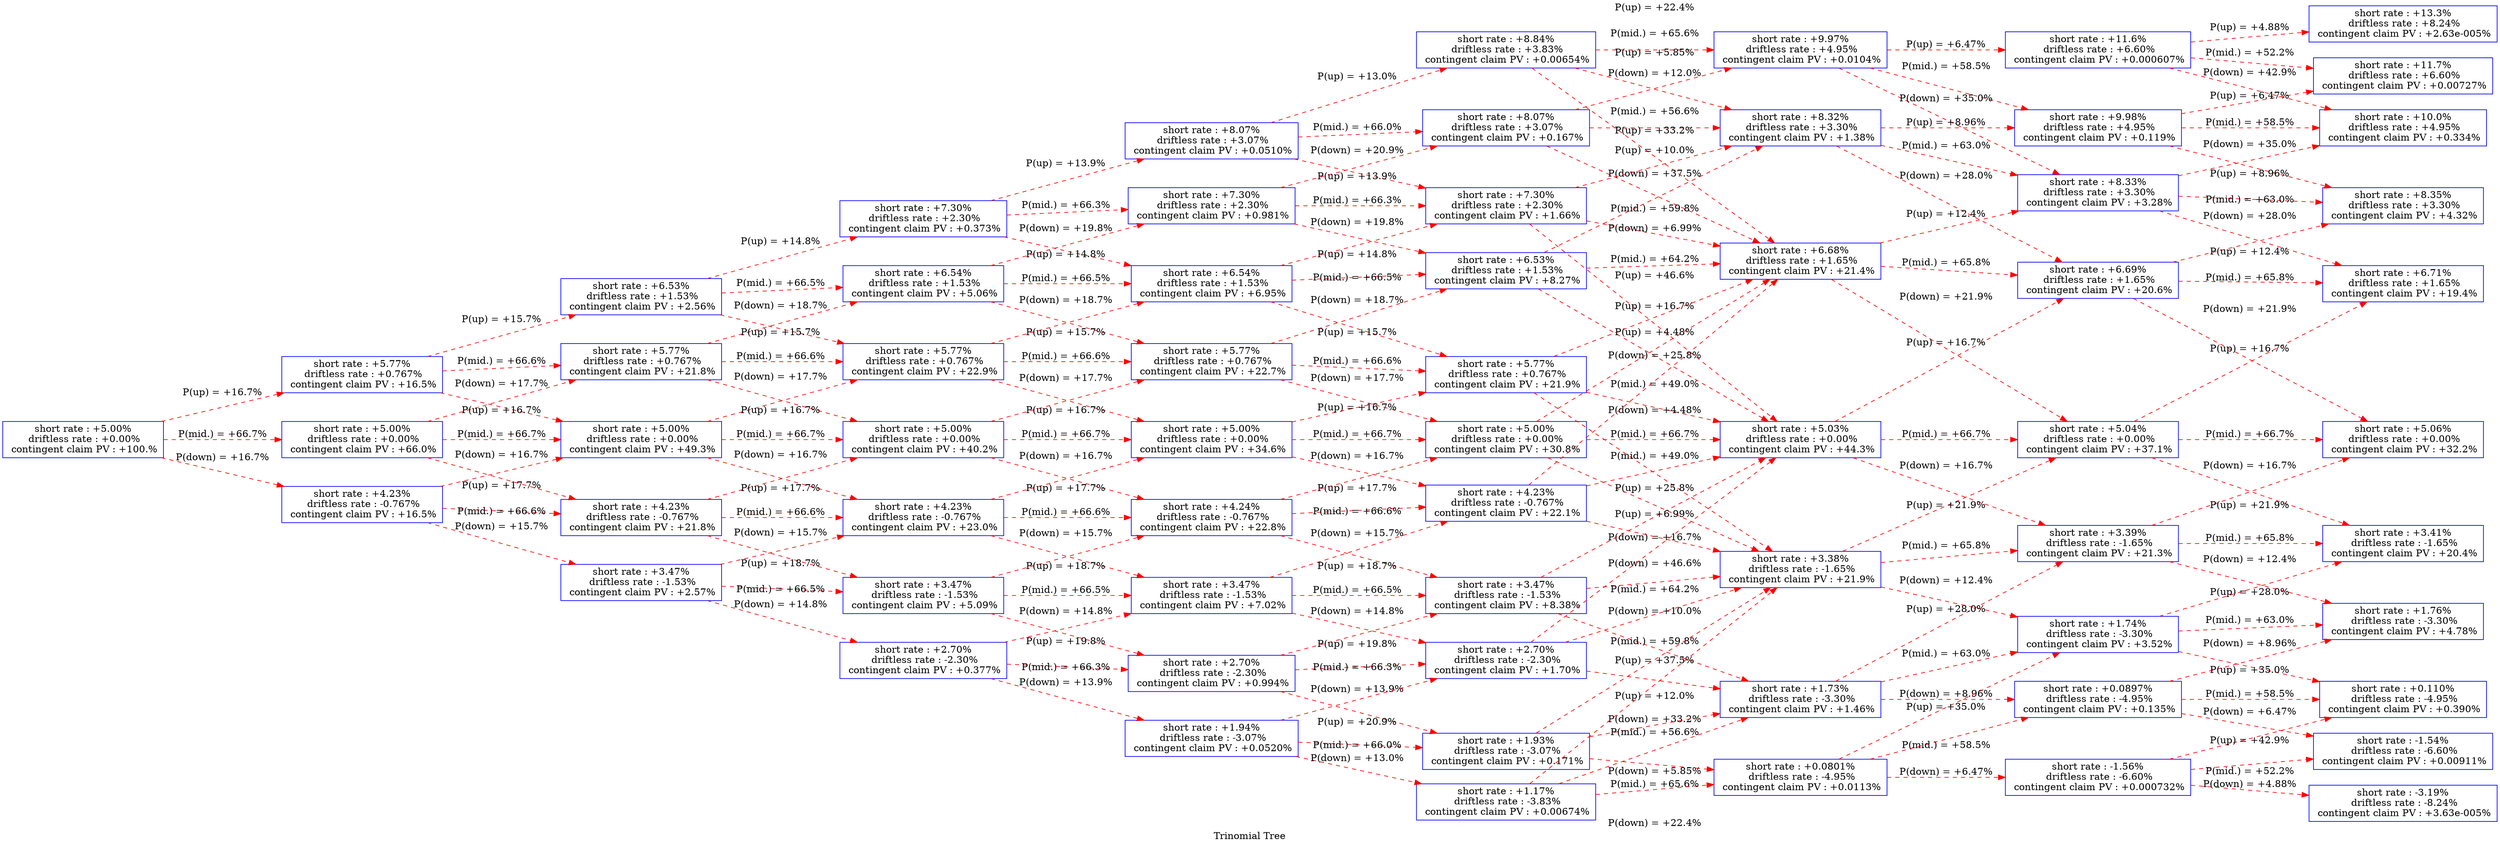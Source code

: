 digraph Tree {
graph [rankdir="LR",splines=false,label="Trinomial Tree"];
node [shape=record,color=blue];
edge [style=dashed,color=red];

n00493998 [label="short rate : +5.00%\n driftless rate : +0.00%\n contingent claim PV : +100.%"];
n00493998 -> n00494048 [label="P(up) = +16.7%"];
n00493998 -> n00493FB0 [label="P(mid.) = +66.7%"];
n00493998 -> n00493F18 [label="P(down) = +16.7%"];

n00494048 [label="short rate : +5.77%\n driftless rate : +0.767%\n contingent claim PV : +16.5%"];
n00494048 -> n00494448 [label="P(up) = +15.7%"];
n00494048 -> n004943B0 [label="P(mid.) = +66.6%"];
n00494048 -> n004942D0 [label="P(down) = +17.7%"];
n00493FB0 [label="short rate : +5.00%\n driftless rate : +0.00%\n contingent claim PV : +66.0%"];
n00493FB0 -> n004943B0 [label="P(up) = +16.7%"];
n00493FB0 -> n004942D0 [label="P(mid.) = +66.7%"];
n00493FB0 -> n00494238 [label="P(down) = +16.7%"];
n00493F18 [label="short rate : +4.23%\n driftless rate : -0.767%\n contingent claim PV : +16.5%"];
n00493F18 -> n004942D0 [label="P(up) = +17.7%"];
n00493F18 -> n00494238 [label="P(mid.) = +66.6%"];
n00493F18 -> n004941A0 [label="P(down) = +15.7%"];

n00494448 [label="short rate : +6.53%\n driftless rate : +1.53%\n contingent claim PV : +2.56%"];
n00494448 -> n00494958 [label="P(up) = +14.8%"];
n00494448 -> n004948C0 [label="P(mid.) = +66.5%"];
n00494448 -> n00494828 [label="P(down) = +18.7%"];
n004943B0 [label="short rate : +5.77%\n driftless rate : +0.767%\n contingent claim PV : +21.8%"];
n004943B0 -> n004948C0 [label="P(up) = +15.7%"];
n004943B0 -> n00494828 [label="P(mid.) = +66.6%"];
n004943B0 -> n00494790 [label="P(down) = +17.7%"];
n004942D0 [label="short rate : +5.00%\n driftless rate : +0.00%\n contingent claim PV : +49.3%"];
n004942D0 -> n00494828 [label="P(up) = +16.7%"];
n004942D0 -> n00494790 [label="P(mid.) = +66.7%"];
n004942D0 -> n004946F8 [label="P(down) = +16.7%"];
n00494238 [label="short rate : +4.23%\n driftless rate : -0.767%\n contingent claim PV : +21.8%"];
n00494238 -> n00494790 [label="P(up) = +17.7%"];
n00494238 -> n004946F8 [label="P(mid.) = +66.6%"];
n00494238 -> n00494660 [label="P(down) = +15.7%"];
n004941A0 [label="short rate : +3.47%\n driftless rate : -1.53%\n contingent claim PV : +2.57%"];
n004941A0 -> n004946F8 [label="P(up) = +18.7%"];
n004941A0 -> n00494660 [label="P(mid.) = +66.5%"];
n004941A0 -> n004945C8 [label="P(down) = +14.8%"];

n00494958 [label="short rate : +7.30%\n driftless rate : +2.30%\n contingent claim PV : +0.373%"];
n00494958 -> n00495018 [label="P(up) = +13.9%"];
n00494958 -> n00494F80 [label="P(mid.) = +66.3%"];
n00494958 -> n00494E88 [label="P(down) = +19.8%"];
n004948C0 [label="short rate : +6.54%\n driftless rate : +1.53%\n contingent claim PV : +5.06%"];
n004948C0 -> n00494F80 [label="P(up) = +14.8%"];
n004948C0 -> n00494E88 [label="P(mid.) = +66.5%"];
n004948C0 -> n00494DF0 [label="P(down) = +18.7%"];
n00494828 [label="short rate : +5.77%\n driftless rate : +0.767%\n contingent claim PV : +22.9%"];
n00494828 -> n00494E88 [label="P(up) = +15.7%"];
n00494828 -> n00494DF0 [label="P(mid.) = +66.6%"];
n00494828 -> n00494D58 [label="P(down) = +17.7%"];
n00494790 [label="short rate : +5.00%\n driftless rate : +0.00%\n contingent claim PV : +40.2%"];
n00494790 -> n00494DF0 [label="P(up) = +16.7%"];
n00494790 -> n00494D58 [label="P(mid.) = +66.7%"];
n00494790 -> n00494C70 [label="P(down) = +16.7%"];
n004946F8 [label="short rate : +4.23%\n driftless rate : -0.767%\n contingent claim PV : +23.0%"];
n004946F8 -> n00494D58 [label="P(up) = +17.7%"];
n004946F8 -> n00494C70 [label="P(mid.) = +66.6%"];
n004946F8 -> n00494BD8 [label="P(down) = +15.7%"];
n00494660 [label="short rate : +3.47%\n driftless rate : -1.53%\n contingent claim PV : +5.09%"];
n00494660 -> n00494C70 [label="P(up) = +18.7%"];
n00494660 -> n00494BD8 [label="P(mid.) = +66.5%"];
n00494660 -> n00494B40 [label="P(down) = +14.8%"];
n004945C8 [label="short rate : +2.70%\n driftless rate : -2.30%\n contingent claim PV : +0.377%"];
n004945C8 -> n00494BD8 [label="P(up) = +19.8%"];
n004945C8 -> n00494B40 [label="P(mid.) = +66.3%"];
n004945C8 -> n00494AA8 [label="P(down) = +13.9%"];

n00495018 [label="short rate : +8.07%\n driftless rate : +3.07%\n contingent claim PV : +0.0510%"];
n00495018 -> n00495750 [label="P(up) = +13.0%"];
n00495018 -> n004956B8 [label="P(mid.) = +66.0%"];
n00495018 -> n00495620 [label="P(down) = +20.9%"];
n00494F80 [label="short rate : +7.30%\n driftless rate : +2.30%\n contingent claim PV : +0.981%"];
n00494F80 -> n004956B8 [label="P(up) = +13.9%"];
n00494F80 -> n00495620 [label="P(mid.) = +66.3%"];
n00494F80 -> n00495588 [label="P(down) = +19.8%"];
n00494E88 [label="short rate : +6.54%\n driftless rate : +1.53%\n contingent claim PV : +6.95%"];
n00494E88 -> n00495620 [label="P(up) = +14.8%"];
n00494E88 -> n00495588 [label="P(mid.) = +66.5%"];
n00494E88 -> n00495490 [label="P(down) = +18.7%"];
n00494DF0 [label="short rate : +5.77%\n driftless rate : +0.767%\n contingent claim PV : +22.7%"];
n00494DF0 -> n00495588 [label="P(up) = +15.7%"];
n00494DF0 -> n00495490 [label="P(mid.) = +66.6%"];
n00494DF0 -> n004953F8 [label="P(down) = +17.7%"];
n00494D58 [label="short rate : +5.00%\n driftless rate : +0.00%\n contingent claim PV : +34.6%"];
n00494D58 -> n00495490 [label="P(up) = +16.7%"];
n00494D58 -> n004953F8 [label="P(mid.) = +66.7%"];
n00494D58 -> n00495360 [label="P(down) = +16.7%"];
n00494C70 [label="short rate : +4.24%\n driftless rate : -0.767%\n contingent claim PV : +22.8%"];
n00494C70 -> n004953F8 [label="P(up) = +17.7%"];
n00494C70 -> n00495360 [label="P(mid.) = +66.6%"];
n00494C70 -> n00495278 [label="P(down) = +15.7%"];
n00494BD8 [label="short rate : +3.47%\n driftless rate : -1.53%\n contingent claim PV : +7.02%"];
n00494BD8 -> n00495360 [label="P(up) = +18.7%"];
n00494BD8 -> n00495278 [label="P(mid.) = +66.5%"];
n00494BD8 -> n004951E0 [label="P(down) = +14.8%"];
n00494B40 [label="short rate : +2.70%\n driftless rate : -2.30%\n contingent claim PV : +0.994%"];
n00494B40 -> n00495278 [label="P(up) = +19.8%"];
n00494B40 -> n004951E0 [label="P(mid.) = +66.3%"];
n00494B40 -> n00495148 [label="P(down) = +13.9%"];
n00494AA8 [label="short rate : +1.94%\n driftless rate : -3.07%\n contingent claim PV : +0.0520%"];
n00494AA8 -> n004951E0 [label="P(up) = +20.9%"];
n00494AA8 -> n00495148 [label="P(mid.) = +66.0%"];
n00494AA8 -> n004950B0 [label="P(down) = +13.0%"];

n00495750 [label="short rate : +8.84%\n driftless rate : +3.83%\n contingent claim PV : +0.00654%"];
n00495750 -> n00495C70 [label="P(up) = +22.4%"];
n00495750 -> n00495BD8 [label="P(mid.) = +65.6%"];
n00495750 -> n00495AE8 [label="P(down) = +12.0%"];
n004956B8 [label="short rate : +8.07%\n driftless rate : +3.07%\n contingent claim PV : +0.167%"];
n004956B8 -> n00495C70 [label="P(up) = +5.85%"];
n004956B8 -> n00495BD8 [label="P(mid.) = +56.6%"];
n004956B8 -> n00495AE8 [label="P(down) = +37.5%"];
n00495620 [label="short rate : +7.30%\n driftless rate : +2.30%\n contingent claim PV : +1.66%"];
n00495620 -> n00495BD8 [label="P(up) = +33.2%"];
n00495620 -> n00495AE8 [label="P(mid.) = +59.8%"];
n00495620 -> n00495A50 [label="P(down) = +6.99%"];
n00495588 [label="short rate : +6.53%\n driftless rate : +1.53%\n contingent claim PV : +8.27%"];
n00495588 -> n00495BD8 [label="P(up) = +10.0%"];
n00495588 -> n00495AE8 [label="P(mid.) = +64.2%"];
n00495588 -> n00495A50 [label="P(down) = +25.8%"];
n00495490 [label="short rate : +5.77%\n driftless rate : +0.767%\n contingent claim PV : +21.9%"];
n00495490 -> n00495AE8 [label="P(up) = +46.6%"];
n00495490 -> n00495A50 [label="P(mid.) = +49.0%"];
n00495490 -> n00495970 [label="P(down) = +4.48%"];
n004953F8 [label="short rate : +5.00%\n driftless rate : +0.00%\n contingent claim PV : +30.8%"];
n004953F8 -> n00495AE8 [label="P(up) = +16.7%"];
n004953F8 -> n00495A50 [label="P(mid.) = +66.7%"];
n004953F8 -> n00495970 [label="P(down) = +16.7%"];
n00495360 [label="short rate : +4.23%\n driftless rate : -0.767%\n contingent claim PV : +22.1%"];
n00495360 -> n00495AE8 [label="P(up) = +4.48%"];
n00495360 -> n00495A50 [label="P(mid.) = +49.0%"];
n00495360 -> n00495970 [label="P(down) = +46.6%"];
n00495278 [label="short rate : +3.47%\n driftless rate : -1.53%\n contingent claim PV : +8.38%"];
n00495278 -> n00495A50 [label="P(up) = +25.8%"];
n00495278 -> n00495970 [label="P(mid.) = +64.2%"];
n00495278 -> n004958D8 [label="P(down) = +10.0%"];
n004951E0 [label="short rate : +2.70%\n driftless rate : -2.30%\n contingent claim PV : +1.70%"];
n004951E0 -> n00495A50 [label="P(up) = +6.99%"];
n004951E0 -> n00495970 [label="P(mid.) = +59.8%"];
n004951E0 -> n004958D8 [label="P(down) = +33.2%"];
n00495148 [label="short rate : +1.93%\n driftless rate : -3.07%\n contingent claim PV : +0.171%"];
n00495148 -> n00495970 [label="P(up) = +37.5%"];
n00495148 -> n004958D8 [label="P(mid.) = +56.6%"];
n00495148 -> n004949F0 [label="P(down) = +5.85%"];
n004950B0 [label="short rate : +1.17%\n driftless rate : -3.83%\n contingent claim PV : +0.00674%"];
n004950B0 -> n00495970 [label="P(up) = +12.0%"];
n004950B0 -> n004958D8 [label="P(mid.) = +65.6%"];
n004950B0 -> n004949F0 [label="P(down) = +22.4%"];

n00495C70 [label="short rate : +9.97%\n driftless rate : +4.95%\n contingent claim PV : +0.0104%"];
n00495C70 -> n004962C8 [label="P(up) = +6.47%"];
n00495C70 -> n00496230 [label="P(mid.) = +58.5%"];
n00495C70 -> n00496138 [label="P(down) = +35.0%"];
n00495BD8 [label="short rate : +8.32%\n driftless rate : +3.30%\n contingent claim PV : +1.38%"];
n00495BD8 -> n00496230 [label="P(up) = +8.96%"];
n00495BD8 -> n00496138 [label="P(mid.) = +63.0%"];
n00495BD8 -> n004960A0 [label="P(down) = +28.0%"];
n00495AE8 [label="short rate : +6.68%\n driftless rate : +1.65%\n contingent claim PV : +21.4%"];
n00495AE8 -> n00496138 [label="P(up) = +12.4%"];
n00495AE8 -> n004960A0 [label="P(mid.) = +65.8%"];
n00495AE8 -> n00496008 [label="P(down) = +21.9%"];
n00495A50 [label="short rate : +5.03%\n driftless rate : +0.00%\n contingent claim PV : +44.3%"];
n00495A50 -> n004960A0 [label="P(up) = +16.7%"];
n00495A50 -> n00496008 [label="P(mid.) = +66.7%"];
n00495A50 -> n00495F18 [label="P(down) = +16.7%"];
n00495970 [label="short rate : +3.38%\n driftless rate : -1.65%\n contingent claim PV : +21.9%"];
n00495970 -> n00496008 [label="P(up) = +21.9%"];
n00495970 -> n00495F18 [label="P(mid.) = +65.8%"];
n00495970 -> n00495E38 [label="P(down) = +12.4%"];
n004958D8 [label="short rate : +1.73%\n driftless rate : -3.30%\n contingent claim PV : +1.46%"];
n004958D8 -> n00495F18 [label="P(up) = +28.0%"];
n004958D8 -> n00495E38 [label="P(mid.) = +63.0%"];
n004958D8 -> n00495DA0 [label="P(down) = +8.96%"];
n004949F0 [label="short rate : +0.0801%\n driftless rate : -4.95%\n contingent claim PV : +0.0113%"];
n004949F0 -> n00495E38 [label="P(up) = +35.0%"];
n004949F0 -> n00495DA0 [label="P(mid.) = +58.5%"];
n004949F0 -> n00495D08 [label="P(down) = +6.47%"];

n004962C8 [label="short rate : +11.6%\n driftless rate : +6.60%\n contingent claim PV : +0.000607%"];
n004962C8 -> n00496A20 [label="P(up) = +4.88%"];
n004962C8 -> n00496918 [label="P(mid.) = +52.2%"];
n004962C8 -> n00496880 [label="P(down) = +42.9%"];
n00496230 [label="short rate : +9.98%\n driftless rate : +4.95%\n contingent claim PV : +0.119%"];
n00496230 -> n00496918 [label="P(up) = +6.47%"];
n00496230 -> n00496880 [label="P(mid.) = +58.5%"];
n00496230 -> n004967E8 [label="P(down) = +35.0%"];
n00496138 [label="short rate : +8.33%\n driftless rate : +3.30%\n contingent claim PV : +3.28%"];
n00496138 -> n00496880 [label="P(up) = +8.96%"];
n00496138 -> n004967E8 [label="P(mid.) = +63.0%"];
n00496138 -> n004966F0 [label="P(down) = +28.0%"];
n004960A0 [label="short rate : +6.69%\n driftless rate : +1.65%\n contingent claim PV : +20.6%"];
n004960A0 -> n004967E8 [label="P(up) = +12.4%"];
n004960A0 -> n004966F0 [label="P(mid.) = +65.8%"];
n004960A0 -> n00496658 [label="P(down) = +21.9%"];
n00496008 [label="short rate : +5.04%\n driftless rate : +0.00%\n contingent claim PV : +37.1%"];
n00496008 -> n004966F0 [label="P(up) = +16.7%"];
n00496008 -> n00496658 [label="P(mid.) = +66.7%"];
n00496008 -> n004965C0 [label="P(down) = +16.7%"];
n00495F18 [label="short rate : +3.39%\n driftless rate : -1.65%\n contingent claim PV : +21.3%"];
n00495F18 -> n00496658 [label="P(up) = +21.9%"];
n00495F18 -> n004965C0 [label="P(mid.) = +65.8%"];
n00495F18 -> n00496528 [label="P(down) = +12.4%"];
n00495E38 [label="short rate : +1.74%\n driftless rate : -3.30%\n contingent claim PV : +3.52%"];
n00495E38 -> n004965C0 [label="P(up) = +28.0%"];
n00495E38 -> n00496528 [label="P(mid.) = +63.0%"];
n00495E38 -> n00496490 [label="P(down) = +8.96%"];
n00495DA0 [label="short rate : +0.0897%\n driftless rate : -4.95%\n contingent claim PV : +0.135%"];
n00495DA0 -> n00496528 [label="P(up) = +35.0%"];
n00495DA0 -> n00496490 [label="P(mid.) = +58.5%"];
n00495DA0 -> n004963F8 [label="P(down) = +6.47%"];
n00495D08 [label="short rate : -1.56%\n driftless rate : -6.60%\n contingent claim PV : +0.000732%"];
n00495D08 -> n00496490 [label="P(up) = +42.9%"];
n00495D08 -> n004963F8 [label="P(mid.) = +52.2%"];
n00495D08 -> n00496360 [label="P(down) = +4.88%"];

n00496A20 [label="short rate : +13.3%\n driftless rate : +8.24%\n contingent claim PV : +2.63e-005%"];
n00496918 [label="short rate : +11.7%\n driftless rate : +6.60%\n contingent claim PV : +0.00727%"];
n00496880 [label="short rate : +10.0%\n driftless rate : +4.95%\n contingent claim PV : +0.334%"];
n004967E8 [label="short rate : +8.35%\n driftless rate : +3.30%\n contingent claim PV : +4.32%"];
n004966F0 [label="short rate : +6.71%\n driftless rate : +1.65%\n contingent claim PV : +19.4%"];
n00496658 [label="short rate : +5.06%\n driftless rate : +0.00%\n contingent claim PV : +32.2%"];
n004965C0 [label="short rate : +3.41%\n driftless rate : -1.65%\n contingent claim PV : +20.4%"];
n00496528 [label="short rate : +1.76%\n driftless rate : -3.30%\n contingent claim PV : +4.78%"];
n00496490 [label="short rate : +0.110%\n driftless rate : -4.95%\n contingent claim PV : +0.390%"];
n004963F8 [label="short rate : -1.54%\n driftless rate : -6.60%\n contingent claim PV : +0.00911%"];
n00496360 [label="short rate : -3.19%\n driftless rate : -8.24%\n contingent claim PV : +3.63e-005%"];

}
